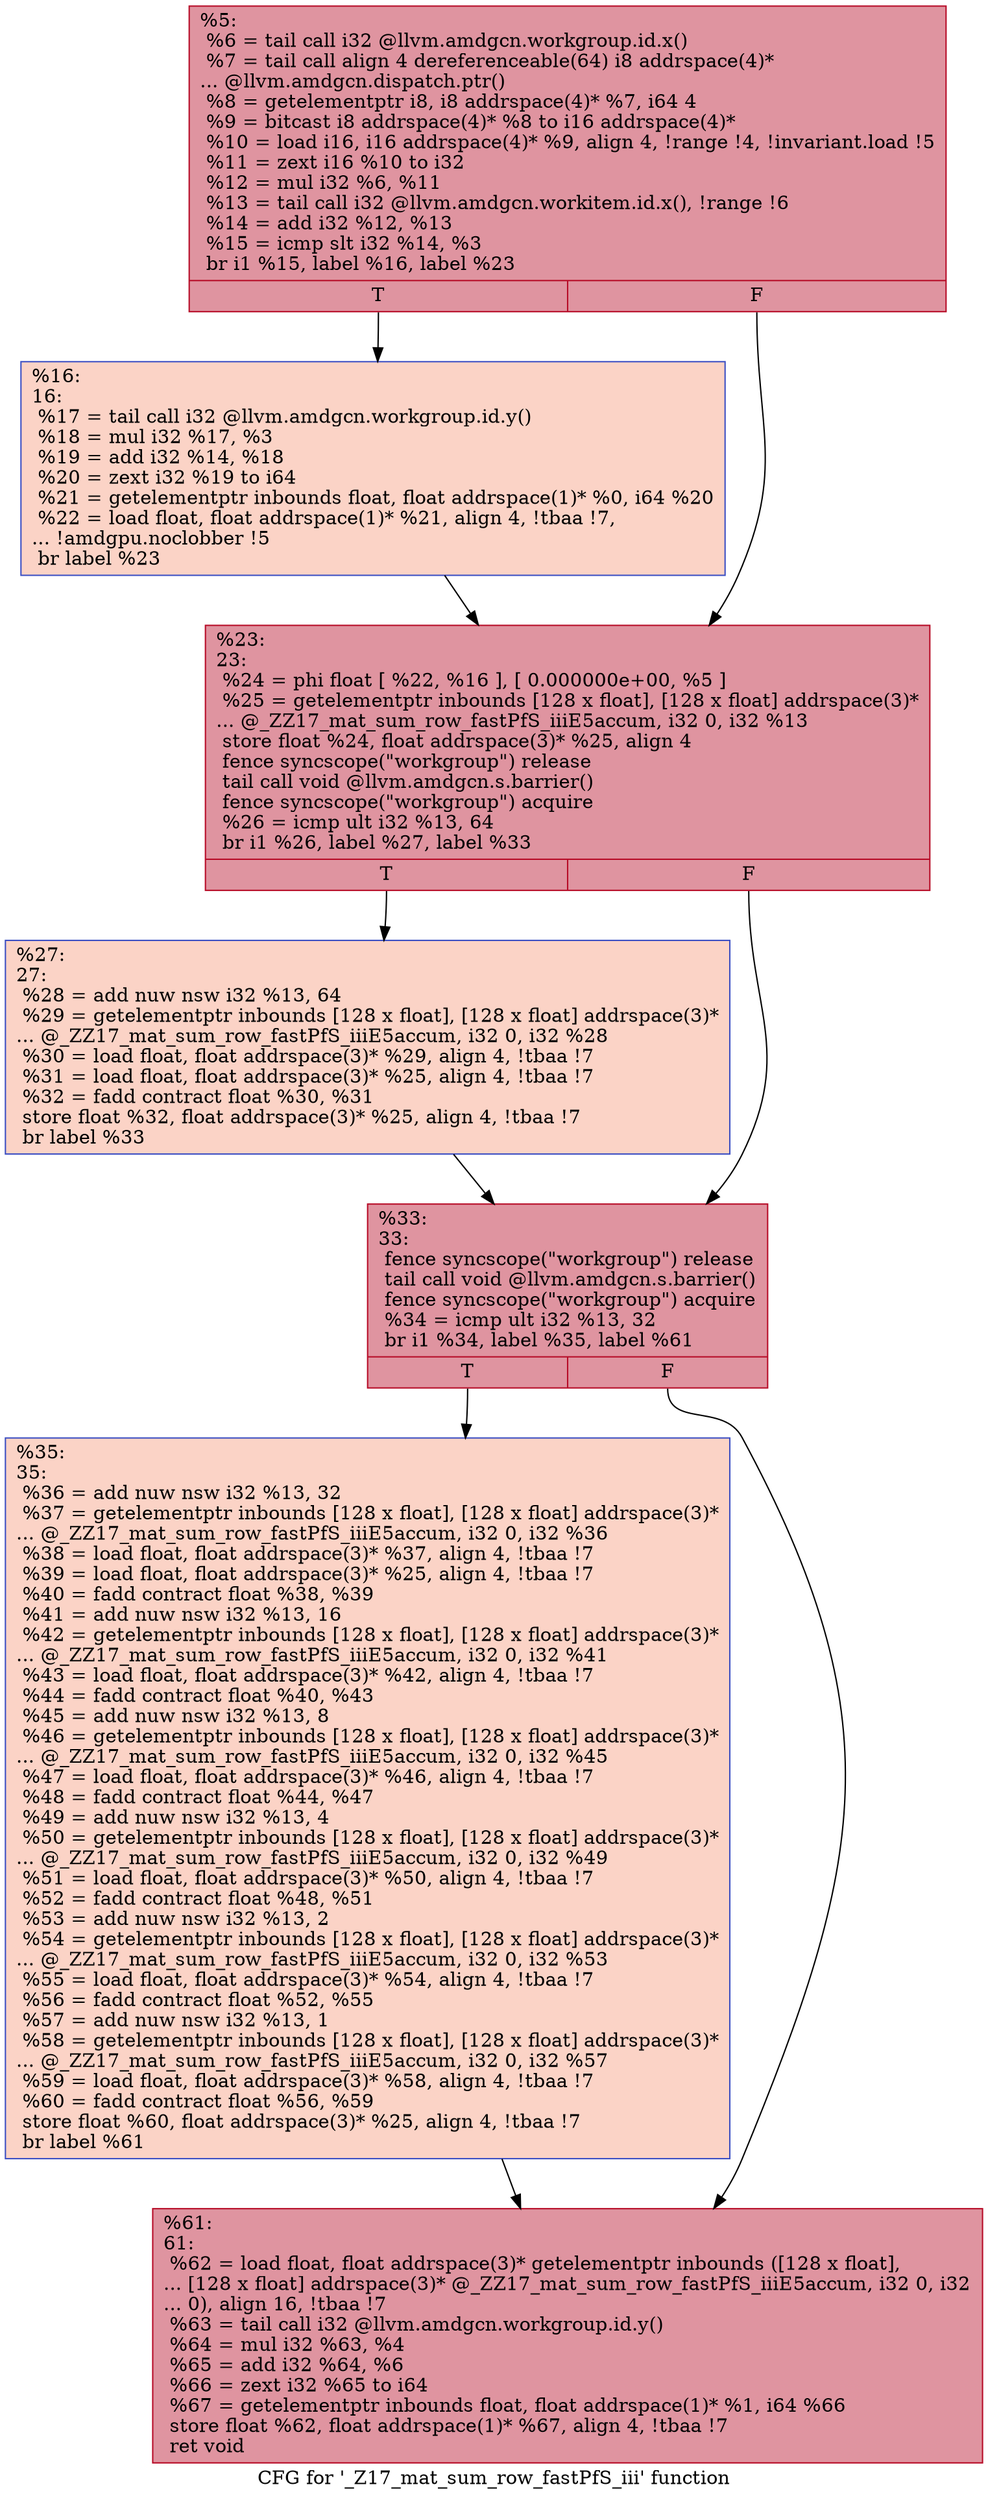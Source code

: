 digraph "CFG for '_Z17_mat_sum_row_fastPfS_iii' function" {
	label="CFG for '_Z17_mat_sum_row_fastPfS_iii' function";

	Node0x45f0a90 [shape=record,color="#b70d28ff", style=filled, fillcolor="#b70d2870",label="{%5:\l  %6 = tail call i32 @llvm.amdgcn.workgroup.id.x()\l  %7 = tail call align 4 dereferenceable(64) i8 addrspace(4)*\l... @llvm.amdgcn.dispatch.ptr()\l  %8 = getelementptr i8, i8 addrspace(4)* %7, i64 4\l  %9 = bitcast i8 addrspace(4)* %8 to i16 addrspace(4)*\l  %10 = load i16, i16 addrspace(4)* %9, align 4, !range !4, !invariant.load !5\l  %11 = zext i16 %10 to i32\l  %12 = mul i32 %6, %11\l  %13 = tail call i32 @llvm.amdgcn.workitem.id.x(), !range !6\l  %14 = add i32 %12, %13\l  %15 = icmp slt i32 %14, %3\l  br i1 %15, label %16, label %23\l|{<s0>T|<s1>F}}"];
	Node0x45f0a90:s0 -> Node0x45f2950;
	Node0x45f0a90:s1 -> Node0x45f29e0;
	Node0x45f2950 [shape=record,color="#3d50c3ff", style=filled, fillcolor="#f59c7d70",label="{%16:\l16:                                               \l  %17 = tail call i32 @llvm.amdgcn.workgroup.id.y()\l  %18 = mul i32 %17, %3\l  %19 = add i32 %14, %18\l  %20 = zext i32 %19 to i64\l  %21 = getelementptr inbounds float, float addrspace(1)* %0, i64 %20\l  %22 = load float, float addrspace(1)* %21, align 4, !tbaa !7,\l... !amdgpu.noclobber !5\l  br label %23\l}"];
	Node0x45f2950 -> Node0x45f29e0;
	Node0x45f29e0 [shape=record,color="#b70d28ff", style=filled, fillcolor="#b70d2870",label="{%23:\l23:                                               \l  %24 = phi float [ %22, %16 ], [ 0.000000e+00, %5 ]\l  %25 = getelementptr inbounds [128 x float], [128 x float] addrspace(3)*\l... @_ZZ17_mat_sum_row_fastPfS_iiiE5accum, i32 0, i32 %13\l  store float %24, float addrspace(3)* %25, align 4\l  fence syncscope(\"workgroup\") release\l  tail call void @llvm.amdgcn.s.barrier()\l  fence syncscope(\"workgroup\") acquire\l  %26 = icmp ult i32 %13, 64\l  br i1 %26, label %27, label %33\l|{<s0>T|<s1>F}}"];
	Node0x45f29e0:s0 -> Node0x45f4800;
	Node0x45f29e0:s1 -> Node0x45f4890;
	Node0x45f4800 [shape=record,color="#3d50c3ff", style=filled, fillcolor="#f59c7d70",label="{%27:\l27:                                               \l  %28 = add nuw nsw i32 %13, 64\l  %29 = getelementptr inbounds [128 x float], [128 x float] addrspace(3)*\l... @_ZZ17_mat_sum_row_fastPfS_iiiE5accum, i32 0, i32 %28\l  %30 = load float, float addrspace(3)* %29, align 4, !tbaa !7\l  %31 = load float, float addrspace(3)* %25, align 4, !tbaa !7\l  %32 = fadd contract float %30, %31\l  store float %32, float addrspace(3)* %25, align 4, !tbaa !7\l  br label %33\l}"];
	Node0x45f4800 -> Node0x45f4890;
	Node0x45f4890 [shape=record,color="#b70d28ff", style=filled, fillcolor="#b70d2870",label="{%33:\l33:                                               \l  fence syncscope(\"workgroup\") release\l  tail call void @llvm.amdgcn.s.barrier()\l  fence syncscope(\"workgroup\") acquire\l  %34 = icmp ult i32 %13, 32\l  br i1 %34, label %35, label %61\l|{<s0>T|<s1>F}}"];
	Node0x45f4890:s0 -> Node0x45f5700;
	Node0x45f4890:s1 -> Node0x45f5750;
	Node0x45f5700 [shape=record,color="#3d50c3ff", style=filled, fillcolor="#f59c7d70",label="{%35:\l35:                                               \l  %36 = add nuw nsw i32 %13, 32\l  %37 = getelementptr inbounds [128 x float], [128 x float] addrspace(3)*\l... @_ZZ17_mat_sum_row_fastPfS_iiiE5accum, i32 0, i32 %36\l  %38 = load float, float addrspace(3)* %37, align 4, !tbaa !7\l  %39 = load float, float addrspace(3)* %25, align 4, !tbaa !7\l  %40 = fadd contract float %38, %39\l  %41 = add nuw nsw i32 %13, 16\l  %42 = getelementptr inbounds [128 x float], [128 x float] addrspace(3)*\l... @_ZZ17_mat_sum_row_fastPfS_iiiE5accum, i32 0, i32 %41\l  %43 = load float, float addrspace(3)* %42, align 4, !tbaa !7\l  %44 = fadd contract float %40, %43\l  %45 = add nuw nsw i32 %13, 8\l  %46 = getelementptr inbounds [128 x float], [128 x float] addrspace(3)*\l... @_ZZ17_mat_sum_row_fastPfS_iiiE5accum, i32 0, i32 %45\l  %47 = load float, float addrspace(3)* %46, align 4, !tbaa !7\l  %48 = fadd contract float %44, %47\l  %49 = add nuw nsw i32 %13, 4\l  %50 = getelementptr inbounds [128 x float], [128 x float] addrspace(3)*\l... @_ZZ17_mat_sum_row_fastPfS_iiiE5accum, i32 0, i32 %49\l  %51 = load float, float addrspace(3)* %50, align 4, !tbaa !7\l  %52 = fadd contract float %48, %51\l  %53 = add nuw nsw i32 %13, 2\l  %54 = getelementptr inbounds [128 x float], [128 x float] addrspace(3)*\l... @_ZZ17_mat_sum_row_fastPfS_iiiE5accum, i32 0, i32 %53\l  %55 = load float, float addrspace(3)* %54, align 4, !tbaa !7\l  %56 = fadd contract float %52, %55\l  %57 = add nuw nsw i32 %13, 1\l  %58 = getelementptr inbounds [128 x float], [128 x float] addrspace(3)*\l... @_ZZ17_mat_sum_row_fastPfS_iiiE5accum, i32 0, i32 %57\l  %59 = load float, float addrspace(3)* %58, align 4, !tbaa !7\l  %60 = fadd contract float %56, %59\l  store float %60, float addrspace(3)* %25, align 4, !tbaa !7\l  br label %61\l}"];
	Node0x45f5700 -> Node0x45f5750;
	Node0x45f5750 [shape=record,color="#b70d28ff", style=filled, fillcolor="#b70d2870",label="{%61:\l61:                                               \l  %62 = load float, float addrspace(3)* getelementptr inbounds ([128 x float],\l... [128 x float] addrspace(3)* @_ZZ17_mat_sum_row_fastPfS_iiiE5accum, i32 0, i32\l... 0), align 16, !tbaa !7\l  %63 = tail call i32 @llvm.amdgcn.workgroup.id.y()\l  %64 = mul i32 %63, %4\l  %65 = add i32 %64, %6\l  %66 = zext i32 %65 to i64\l  %67 = getelementptr inbounds float, float addrspace(1)* %1, i64 %66\l  store float %62, float addrspace(1)* %67, align 4, !tbaa !7\l  ret void\l}"];
}
